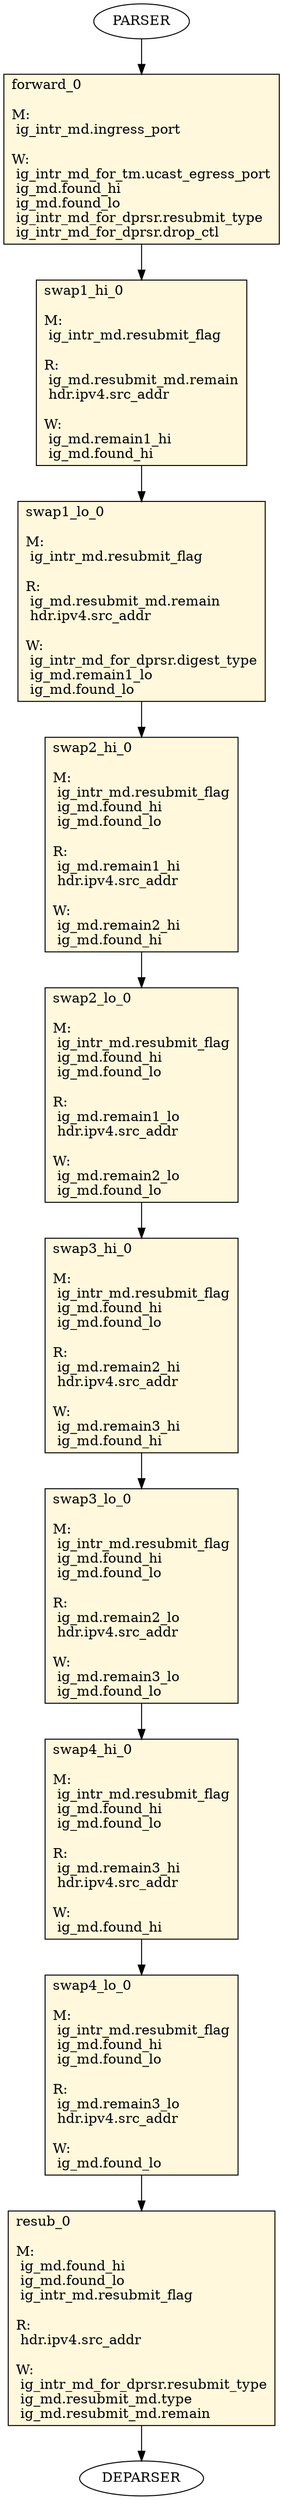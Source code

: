 digraph ingress {
forward_0 [ shape=record, style="filled", fillcolor=cornsilk, label="forward_0\l\l
M:\l
 ig_intr_md.ingress_port\l
\lW:\l
 ig_intr_md_for_tm.ucast_egress_port\l
 ig_md.found_hi\l
 ig_md.found_lo\l
 ig_intr_md_for_dprsr.resubmit_type\l
 ig_intr_md_for_dprsr.drop_ctl\l
 "];
swap1_hi_0 [ shape=record, style="filled", fillcolor=cornsilk, label="swap1_hi_0\l\l
M:\l
 ig_intr_md.resubmit_flag\l
\lR:\l
 ig_md.resubmit_md.remain\l
 hdr.ipv4.src_addr\l
\lW:\l
 ig_md.remain1_hi\l
 ig_md.found_hi\l
 "];
swap1_lo_0 [ shape=record, style="filled", fillcolor=cornsilk, label="swap1_lo_0\l\l
M:\l
 ig_intr_md.resubmit_flag\l
\lR:\l
 ig_md.resubmit_md.remain\l
 hdr.ipv4.src_addr\l
\lW:\l
 ig_intr_md_for_dprsr.digest_type\l
 ig_md.remain1_lo\l
 ig_md.found_lo\l
 "];
swap2_hi_0 [ shape=record, style="filled", fillcolor=cornsilk, label="swap2_hi_0\l\l
M:\l
 ig_intr_md.resubmit_flag\l
 ig_md.found_hi\l
 ig_md.found_lo\l
\lR:\l
 ig_md.remain1_hi\l
 hdr.ipv4.src_addr\l
\lW:\l
 ig_md.remain2_hi\l
 ig_md.found_hi\l
 "];
swap2_lo_0 [ shape=record, style="filled", fillcolor=cornsilk, label="swap2_lo_0\l\l
M:\l
 ig_intr_md.resubmit_flag\l
 ig_md.found_hi\l
 ig_md.found_lo\l
\lR:\l
 ig_md.remain1_lo\l
 hdr.ipv4.src_addr\l
\lW:\l
 ig_md.remain2_lo\l
 ig_md.found_lo\l
 "];
swap3_hi_0 [ shape=record, style="filled", fillcolor=cornsilk, label="swap3_hi_0\l\l
M:\l
 ig_intr_md.resubmit_flag\l
 ig_md.found_hi\l
 ig_md.found_lo\l
\lR:\l
 ig_md.remain2_hi\l
 hdr.ipv4.src_addr\l
\lW:\l
 ig_md.remain3_hi\l
 ig_md.found_hi\l
 "];
swap3_lo_0 [ shape=record, style="filled", fillcolor=cornsilk, label="swap3_lo_0\l\l
M:\l
 ig_intr_md.resubmit_flag\l
 ig_md.found_hi\l
 ig_md.found_lo\l
\lR:\l
 ig_md.remain2_lo\l
 hdr.ipv4.src_addr\l
\lW:\l
 ig_md.remain3_lo\l
 ig_md.found_lo\l
 "];
swap4_hi_0 [ shape=record, style="filled", fillcolor=cornsilk, label="swap4_hi_0\l\l
M:\l
 ig_intr_md.resubmit_flag\l
 ig_md.found_hi\l
 ig_md.found_lo\l
\lR:\l
 ig_md.remain3_hi\l
 hdr.ipv4.src_addr\l
\lW:\l
 ig_md.found_hi\l
 "];
swap4_lo_0 [ shape=record, style="filled", fillcolor=cornsilk, label="swap4_lo_0\l\l
M:\l
 ig_intr_md.resubmit_flag\l
 ig_md.found_hi\l
 ig_md.found_lo\l
\lR:\l
 ig_md.remain3_lo\l
 hdr.ipv4.src_addr\l
\lW:\l
 ig_md.found_lo\l
 "];
resub_0 [ shape=record, style="filled", fillcolor=cornsilk, label="resub_0\l\l
M:\l
 ig_md.found_hi\l
 ig_md.found_lo\l
 ig_intr_md.resubmit_flag\l
\lR:\l
 hdr.ipv4.src_addr\l
\lW:\l
 ig_intr_md_for_dprsr.resubmit_type\l
 ig_md.resubmit_md.type\l
 ig_md.resubmit_md.remain\l
 "];
    PARSER -> forward_0
    forward_0 -> swap1_hi_0
    swap1_hi_0 -> swap1_lo_0
    swap1_lo_0 -> swap2_hi_0
    swap2_hi_0 -> swap2_lo_0
    swap2_lo_0 -> swap3_hi_0
    swap3_hi_0 -> swap3_lo_0
    swap3_lo_0 -> swap4_hi_0
    swap4_hi_0 -> swap4_lo_0
    swap4_lo_0 -> resub_0
    resub_0 -> DEPARSER
}
